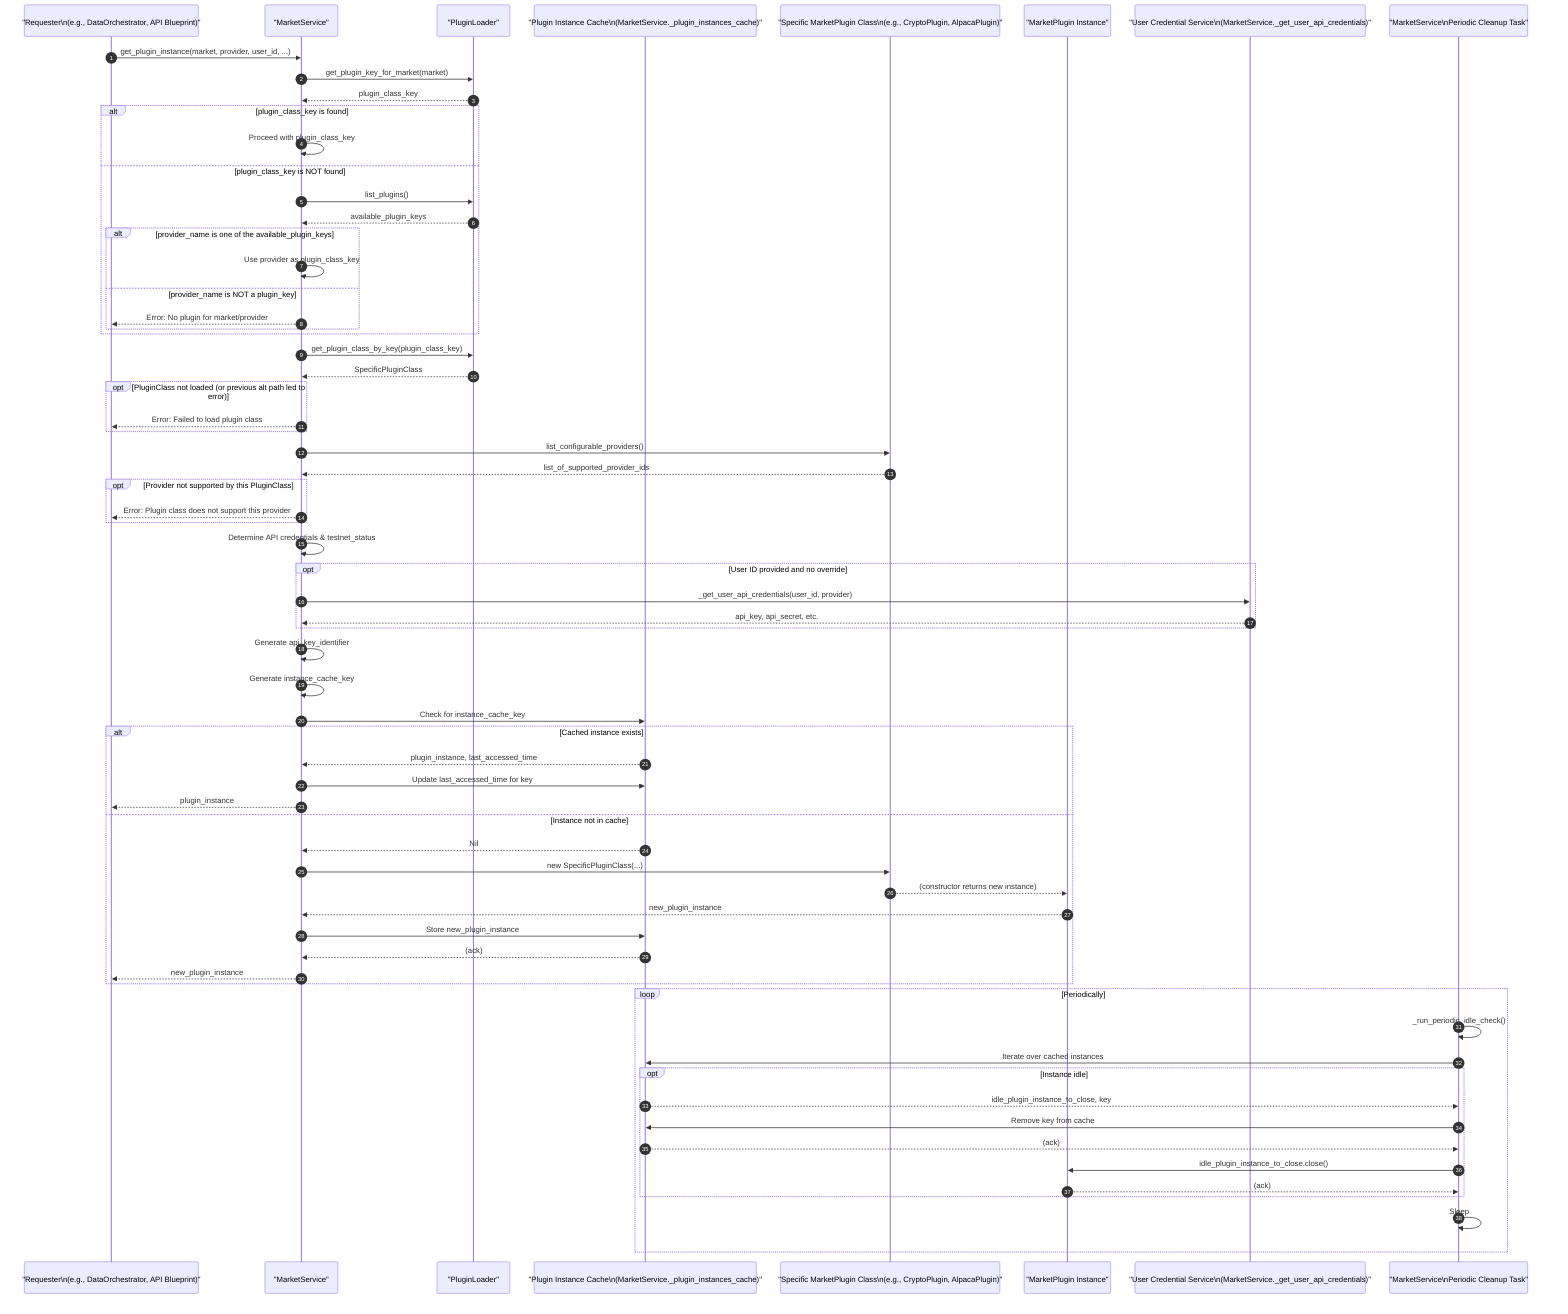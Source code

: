 %% Sequence Diagram: Plugin Instantiation and Management Flow

sequenceDiagram
    autonumber
    participant Requester as "Requester\n(e.g., DataOrchestrator, API Blueprint)"
    participant MS as "MarketService"
    participant PL as "PluginLoader"
    participant PINST_CACHE as "Plugin Instance Cache\n(MarketService._plugin_instances_cache)"
    participant PluginClass as "Specific MarketPlugin Class\n(e.g., CryptoPlugin, AlpacaPlugin)"
    participant PluginInstance as "MarketPlugin Instance"
    participant UserCreds as "User Credential Service\n(MarketService._get_user_api_credentials)"

    Requester->>MS: get_plugin_instance(market, provider, user_id, ...)
    MS->>PL: get_plugin_key_for_market(market)
    PL-->>MS: plugin_class_key
    
    alt plugin_class_key is found
        MS->>MS: Proceed with plugin_class_key
    else plugin_class_key is NOT found
        MS->>PL: list_plugins()
        PL-->>MS: available_plugin_keys
        alt provider_name is one of the available_plugin_keys
            MS->>MS: Use provider as plugin_class_key
        else provider_name is NOT a plugin_key
            MS-->>Requester: Error: No plugin for market/provider
        end
    end

    MS->>PL: get_plugin_class_by_key(plugin_class_key)
    PL-->>MS: SpecificPluginClass
    
    opt PluginClass not loaded (or previous alt path led to error)
        MS-->>Requester: Error: Failed to load plugin class
    end

    MS->>PluginClass: list_configurable_providers()
    PluginClass-->>MS: list_of_supported_provider_ids
    opt Provider not supported by this PluginClass
        MS-->>Requester: Error: Plugin class does not support this provider
    end

    MS->>MS: Determine API credentials & testnet_status
    opt User ID provided and no override
        MS->>UserCreds: _get_user_api_credentials(user_id, provider)
        UserCreds-->>MS: api_key, api_secret, etc.
    end
    MS->>MS: Generate api_key_identifier
    MS->>MS: Generate instance_cache_key

    MS->>PINST_CACHE: Check for instance_cache_key
    alt Cached instance exists
        PINST_CACHE-->>MS: plugin_instance, last_accessed_time
        MS->>PINST_CACHE: Update last_accessed_time for key
        MS-->>Requester: plugin_instance
    else Instance not in cache
        PINST_CACHE-->>MS: Nil
        MS->>PluginClass: new SpecificPluginClass(...)
        PluginClass-->>PluginInstance: (constructor returns new instance)
        PluginInstance-->>MS: new_plugin_instance
        MS->>PINST_CACHE: Store new_plugin_instance
        PINST_CACHE-->>MS: (ack)
        MS-->>Requester: new_plugin_instance
    end
    
    %% Separately, MarketService runs periodic cleanup
    participant CleanupTask as "MarketService\nPeriodic Cleanup Task"
    loop Periodically
        CleanupTask->>CleanupTask: _run_periodic_idle_check()
        CleanupTask->>PINST_CACHE: Iterate over cached instances
        opt Instance idle
            PINST_CACHE-->>CleanupTask: idle_plugin_instance_to_close, key
            CleanupTask->>PINST_CACHE: Remove key from cache
            PINST_CACHE-->>CleanupTask: (ack)
            CleanupTask->>PluginInstance: idle_plugin_instance_to_close.close()
            PluginInstance-->>CleanupTask: (ack)
        end
        CleanupTask->>CleanupTask: Sleep
    end